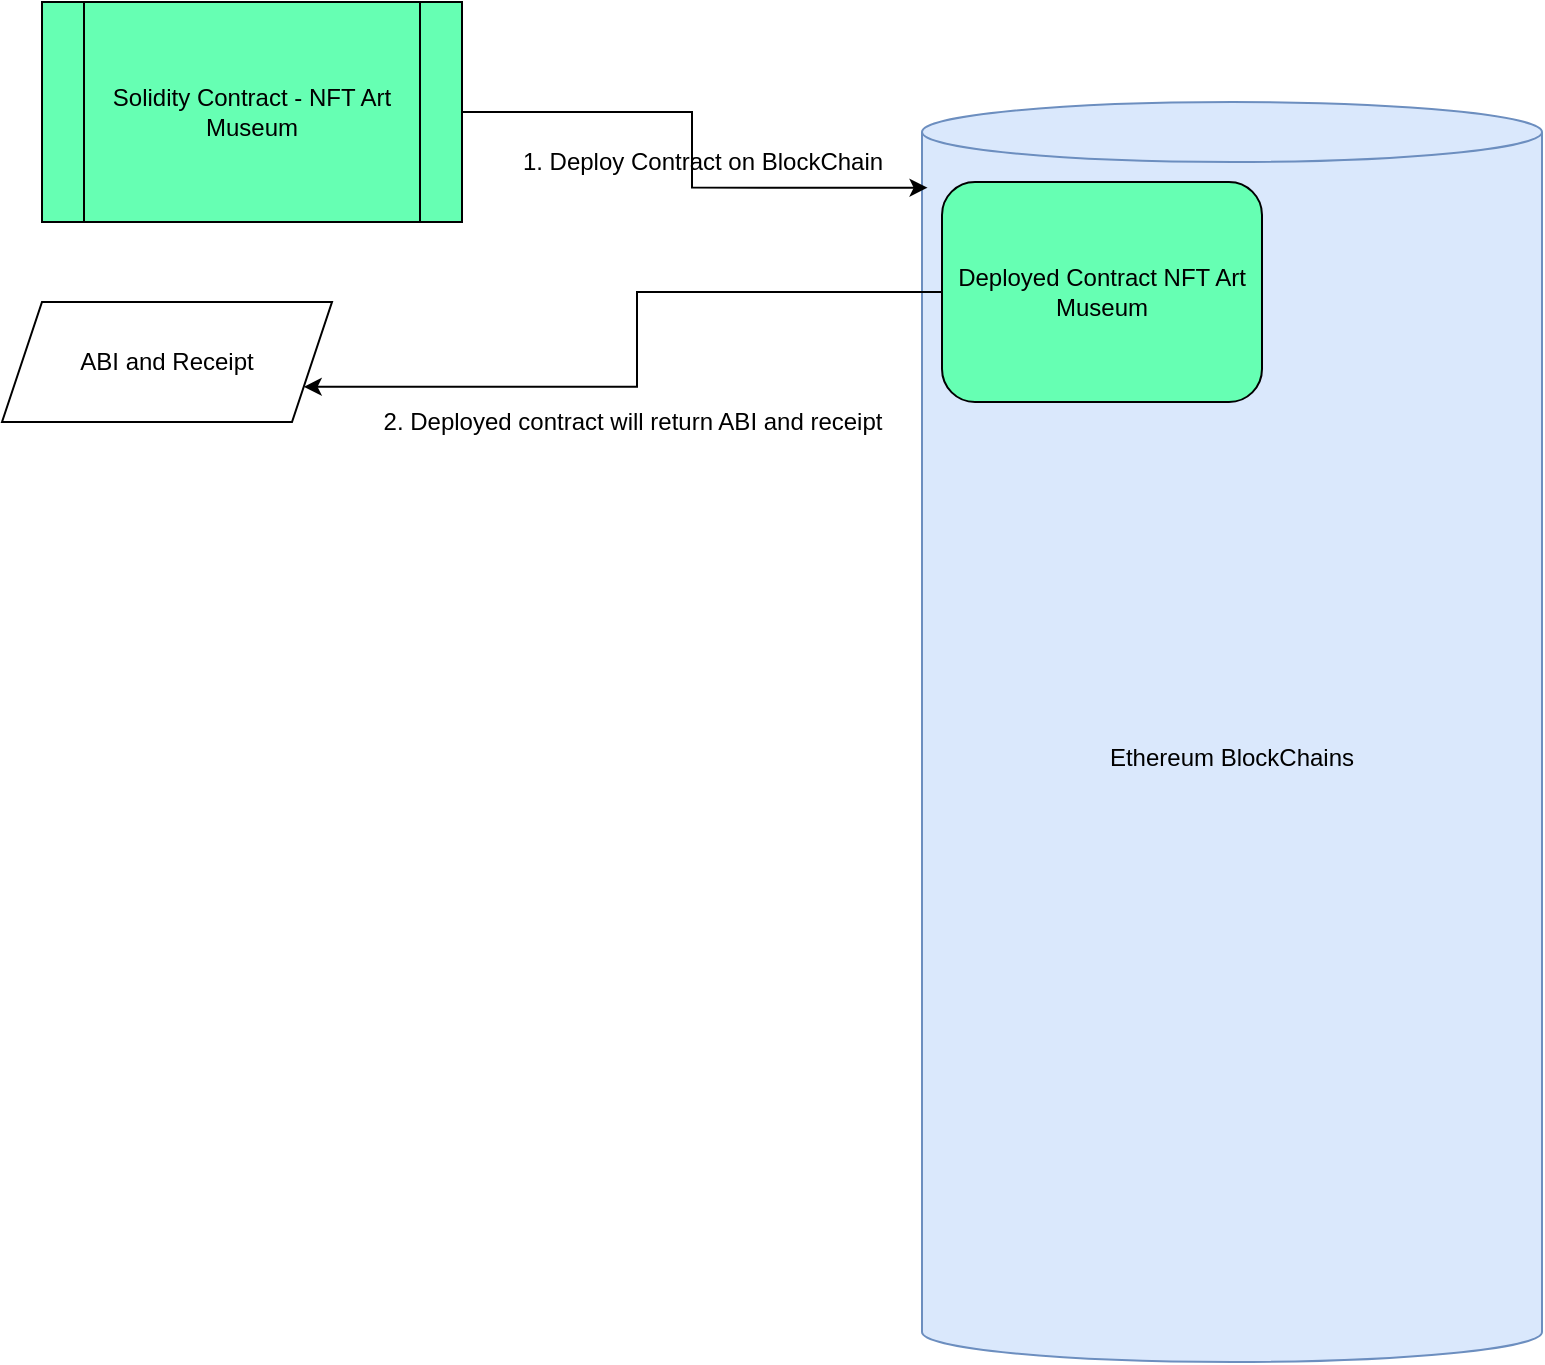 <mxfile version="15.2.9" type="github">
  <diagram id="UNaX79pWi9RsRxxgaLS2" name="Page-1">
    <mxGraphModel dx="1062" dy="776" grid="1" gridSize="10" guides="1" tooltips="1" connect="1" arrows="1" fold="1" page="1" pageScale="1" pageWidth="850" pageHeight="1100" math="0" shadow="0">
      <root>
        <mxCell id="0" />
        <mxCell id="1" parent="0" />
        <mxCell id="Oq0JMZHditp9vBbF7EYv-1" value="Ethereum BlockChains" style="shape=cylinder3;whiteSpace=wrap;html=1;boundedLbl=1;backgroundOutline=1;size=15;fillColor=#dae8fc;strokeColor=#6c8ebf;" parent="1" vertex="1">
          <mxGeometry x="500" y="70" width="310" height="630" as="geometry" />
        </mxCell>
        <mxCell id="cf53it8ceL27e2IIw1Yk-4" style="edgeStyle=orthogonalEdgeStyle;rounded=0;orthogonalLoop=1;jettySize=auto;html=1;entryX=1;entryY=0.75;entryDx=0;entryDy=0;" edge="1" parent="1" source="Oq0JMZHditp9vBbF7EYv-3" target="cf53it8ceL27e2IIw1Yk-1">
          <mxGeometry relative="1" as="geometry" />
        </mxCell>
        <mxCell id="Oq0JMZHditp9vBbF7EYv-3" value="Deployed Contract NFT Art Museum" style="rounded=1;whiteSpace=wrap;html=1;fillColor=#66FFB3;" parent="1" vertex="1">
          <mxGeometry x="510" y="110" width="160" height="110" as="geometry" />
        </mxCell>
        <mxCell id="Oq0JMZHditp9vBbF7EYv-5" style="edgeStyle=orthogonalEdgeStyle;rounded=0;orthogonalLoop=1;jettySize=auto;html=1;entryX=0.009;entryY=0.068;entryDx=0;entryDy=0;entryPerimeter=0;" parent="1" source="Oq0JMZHditp9vBbF7EYv-4" target="Oq0JMZHditp9vBbF7EYv-1" edge="1">
          <mxGeometry relative="1" as="geometry" />
        </mxCell>
        <mxCell id="Oq0JMZHditp9vBbF7EYv-4" value="Solidity Contract - NFT Art Museum" style="shape=process;whiteSpace=wrap;html=1;backgroundOutline=1;fillColor=#66FFB3;" parent="1" vertex="1">
          <mxGeometry x="60" y="20" width="210" height="110" as="geometry" />
        </mxCell>
        <mxCell id="Oq0JMZHditp9vBbF7EYv-6" value="1. Deploy Contract on BlockChain" style="text;html=1;align=center;verticalAlign=middle;resizable=0;points=[];autosize=1;strokeColor=none;fillColor=none;" parent="1" vertex="1">
          <mxGeometry x="290" y="90" width="200" height="20" as="geometry" />
        </mxCell>
        <mxCell id="cf53it8ceL27e2IIw1Yk-1" value="ABI and Receipt" style="shape=parallelogram;perimeter=parallelogramPerimeter;whiteSpace=wrap;html=1;fixedSize=1;" vertex="1" parent="1">
          <mxGeometry x="40" y="170" width="165" height="60" as="geometry" />
        </mxCell>
        <mxCell id="cf53it8ceL27e2IIw1Yk-5" value="2. Deployed contract will return ABI and receipt" style="text;html=1;align=center;verticalAlign=middle;resizable=0;points=[];autosize=1;strokeColor=none;fillColor=none;" vertex="1" parent="1">
          <mxGeometry x="220" y="220" width="270" height="20" as="geometry" />
        </mxCell>
      </root>
    </mxGraphModel>
  </diagram>
</mxfile>
